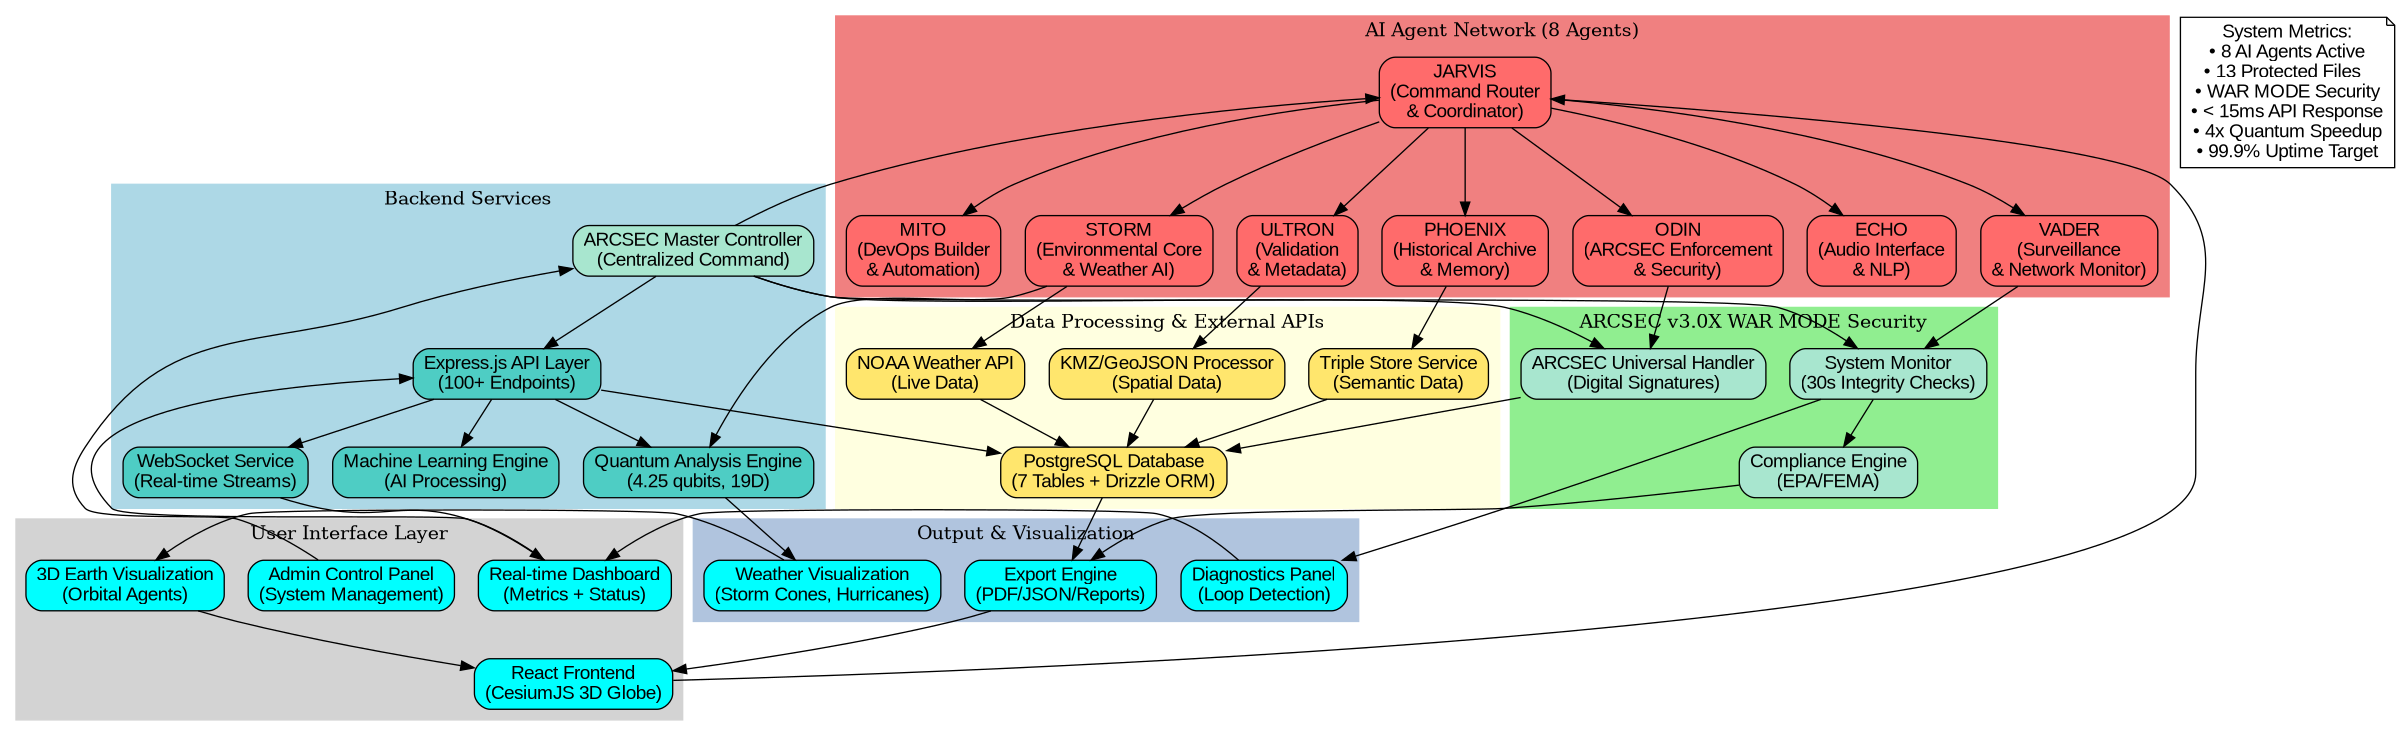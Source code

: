 // StormVerse Environmental Intelligence Platform - Complete System Architecture
digraph {
	dpi=300 rankdir=TB size="16,12"
	node [fontname=Arial shape=box style="rounded,filled"]
	edge [fontname=Arial fontsize=10]
	subgraph cluster_ui {
		color=lightgrey label="User Interface Layer" style=filled
		UI [label="React Frontend
(CesiumJS 3D Globe)" fillcolor="#00ffff"]
		AdminUI [label="Admin Control Panel
(System Management)" fillcolor="#00ffff"]
		Dashboard [label="Real-time Dashboard
(Metrics + Status)" fillcolor="#00ffff"]
		Map3D [label="3D Earth Visualization
(Orbital Agents)" fillcolor="#00ffff"]
	}
	subgraph cluster_agents {
		color=lightcoral label="AI Agent Network (8 Agents)" style=filled
		JARVIS [label="JARVIS
(Command Router
& Coordinator)" fillcolor="#ff6b6b"]
		MITO [label="MITO
(DevOps Builder
& Automation)" fillcolor="#ff6b6b"]
		PHOENIX [label="PHOENIX
(Historical Archive
& Memory)" fillcolor="#ff6b6b"]
		ULTRON [label="ULTRON
(Validation
& Metadata)" fillcolor="#ff6b6b"]
		VADER [label="VADER
(Surveillance
& Network Monitor)" fillcolor="#ff6b6b"]
		ODIN [label="ODIN
(ARCSEC Enforcement
& Security)" fillcolor="#ff6b6b"]
		ECHO [label="ECHO
(Audio Interface
& NLP)" fillcolor="#ff6b6b"]
		STORM [label="STORM
(Environmental Core
& Weather AI)" fillcolor="#ff6b6b"]
	}
	subgraph cluster_services {
		color=lightblue label="Backend Services" style=filled
		MasterController [label="ARCSEC Master Controller
(Centralized Command)" fillcolor="#a8e6cf"]
		API [label="Express.js API Layer
(100+ Endpoints)" fillcolor="#4ecdc4"]
		WebSocket [label="WebSocket Service
(Real-time Streams)" fillcolor="#4ecdc4"]
		MLEngine [label="Machine Learning Engine
(AI Processing)" fillcolor="#4ecdc4"]
		QuantumEngine [label="Quantum Analysis Engine
(4.25 qubits, 19D)" fillcolor="#4ecdc4"]
	}
	subgraph cluster_data {
		color=lightyellow label="Data Processing & External APIs" style=filled
		NOAA [label="NOAA Weather API
(Live Data)" fillcolor="#ffe66d"]
		KMZ [label="KMZ/GeoJSON Processor
(Spatial Data)" fillcolor="#ffe66d"]
		TripleStore [label="Triple Store Service
(Semantic Data)" fillcolor="#ffe66d"]
		DB [label="PostgreSQL Database
(7 Tables + Drizzle ORM)" fillcolor="#ffe66d"]
	}
	subgraph cluster_security {
		color=lightgreen label="ARCSEC v3.0X WAR MODE Security" style=filled
		ARCSEC [label="ARCSEC Universal Handler
(Digital Signatures)" fillcolor="#a8e6cf"]
		Monitor [label="System Monitor
(30s Integrity Checks)" fillcolor="#a8e6cf"]
		Compliance [label="Compliance Engine
(EPA/FEMA)" fillcolor="#a8e6cf"]
	}
	subgraph cluster_output {
		color=lightsteelblue label="Output & Visualization" style=filled
		Export [label="Export Engine
(PDF/JSON/Reports)" fillcolor="#00ffff"]
		Visualization [label="Weather Visualization
(Storm Cones, Hurricanes)" fillcolor="#00ffff"]
		Diagnostics [label="Diagnostics Panel
(Loop Detection)" fillcolor="#00ffff"]
	}
	UI -> JARVIS
	AdminUI -> MasterController
	Dashboard -> API
	JARVIS -> MITO
	JARVIS -> PHOENIX
	JARVIS -> ULTRON
	JARVIS -> VADER
	JARVIS -> ODIN
	JARVIS -> ECHO
	JARVIS -> STORM
	MasterController -> JARVIS
	MasterController -> API
	MasterController -> ARCSEC
	MasterController -> Monitor
	API -> MLEngine
	API -> QuantumEngine
	API -> WebSocket
	API -> DB
	STORM -> NOAA
	STORM -> QuantumEngine
	ULTRON -> KMZ
	PHOENIX -> TripleStore
	ODIN -> ARCSEC
	VADER -> Monitor
	NOAA -> DB
	KMZ -> DB
	TripleStore -> DB
	ARCSEC -> DB
	Monitor -> Compliance
	Compliance -> Export
	QuantumEngine -> Visualization
	DB -> Export
	WebSocket -> Dashboard
	Monitor -> Diagnostics
	Export -> UI
	Visualization -> Map3D
	Diagnostics -> Dashboard
	Map3D -> UI
	Metrics [label="System Metrics:
• 8 AI Agents Active
• 13 Protected Files  
• WAR MODE Security
• < 15ms API Response
• 4x Quantum Speedup
• 99.9% Uptime Target" fillcolor=white shape=note style=filled]
}
